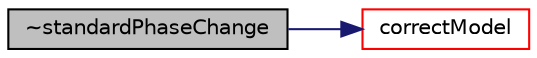 digraph "~standardPhaseChange"
{
  bgcolor="transparent";
  edge [fontname="Helvetica",fontsize="10",labelfontname="Helvetica",labelfontsize="10"];
  node [fontname="Helvetica",fontsize="10",shape=record];
  rankdir="LR";
  Node1 [label="~standardPhaseChange",height=0.2,width=0.4,color="black", fillcolor="grey75", style="filled", fontcolor="black"];
  Node1 -> Node2 [color="midnightblue",fontsize="10",style="solid",fontname="Helvetica"];
  Node2 [label="correctModel",height=0.2,width=0.4,color="red",URL="$a02498.html#abd12427a5e2dc465d748364b75b41c46",tooltip="Correct. "];
}
